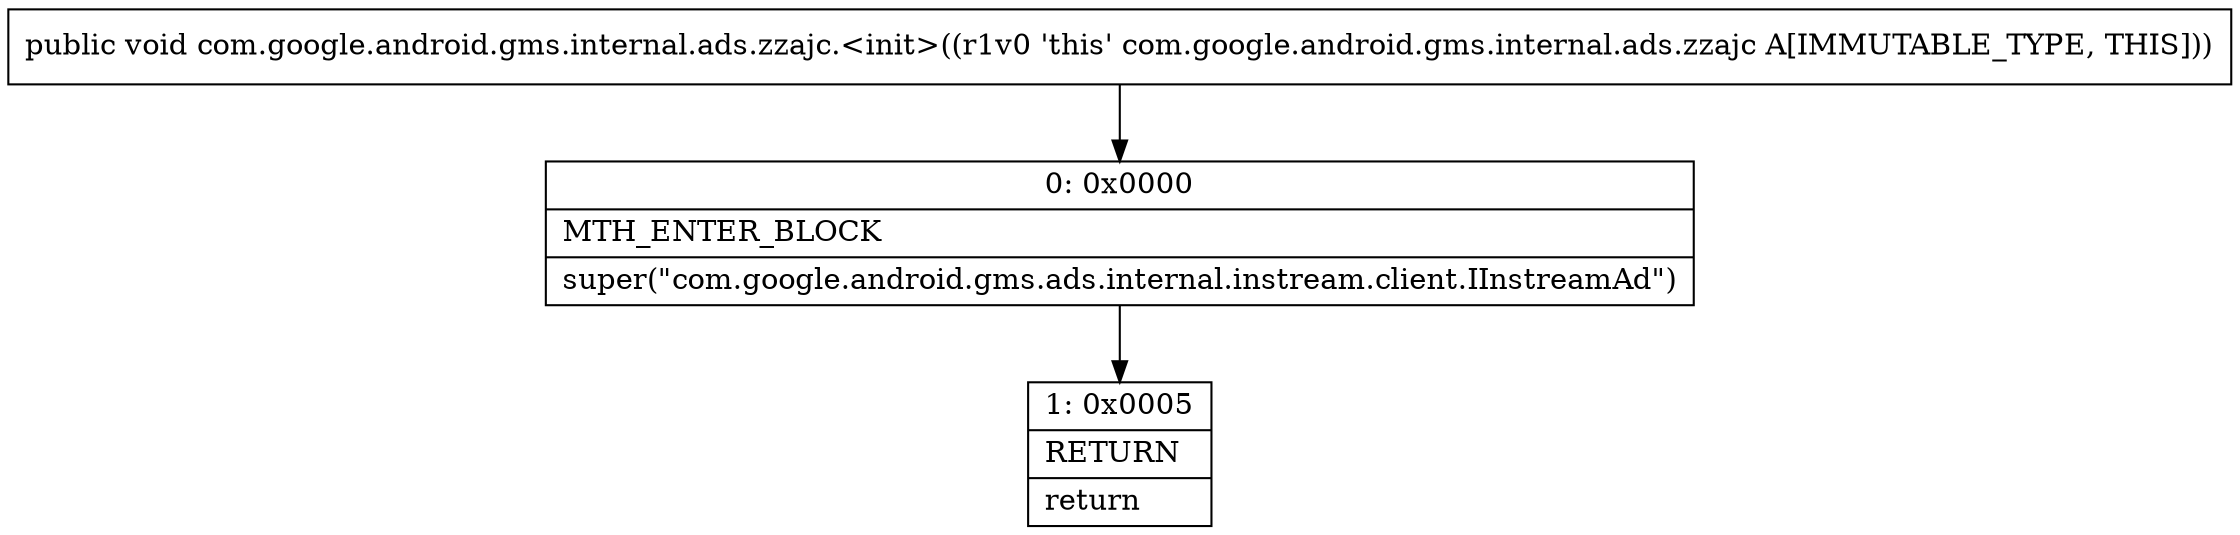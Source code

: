 digraph "CFG forcom.google.android.gms.internal.ads.zzajc.\<init\>()V" {
Node_0 [shape=record,label="{0\:\ 0x0000|MTH_ENTER_BLOCK\l|super(\"com.google.android.gms.ads.internal.instream.client.IInstreamAd\")\l}"];
Node_1 [shape=record,label="{1\:\ 0x0005|RETURN\l|return\l}"];
MethodNode[shape=record,label="{public void com.google.android.gms.internal.ads.zzajc.\<init\>((r1v0 'this' com.google.android.gms.internal.ads.zzajc A[IMMUTABLE_TYPE, THIS])) }"];
MethodNode -> Node_0;
Node_0 -> Node_1;
}

